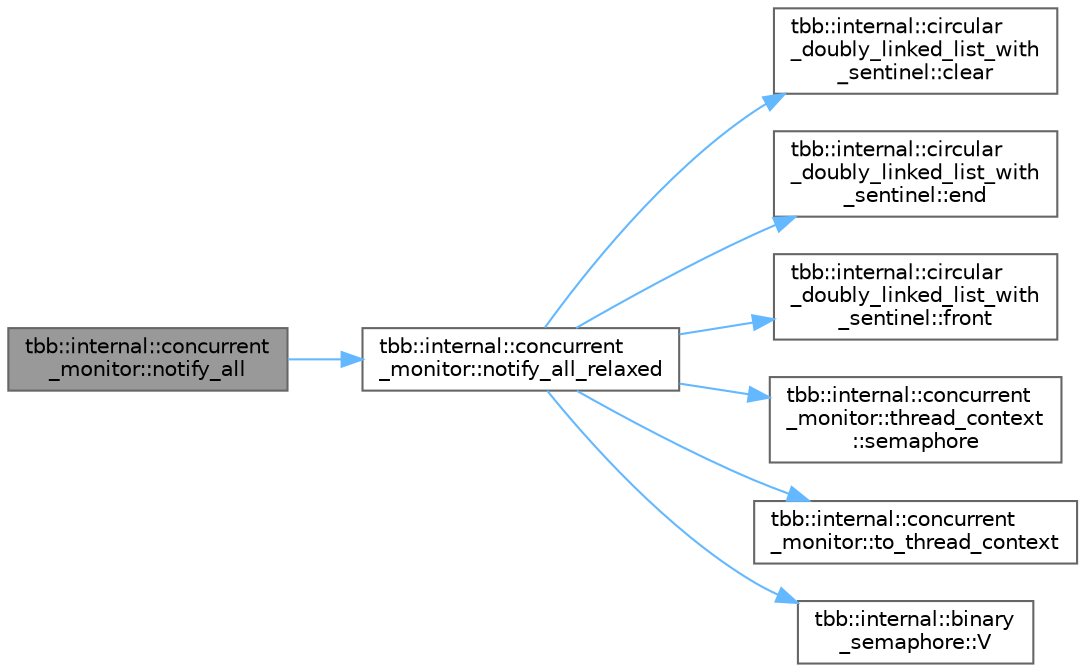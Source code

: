 digraph "tbb::internal::concurrent_monitor::notify_all"
{
 // LATEX_PDF_SIZE
  bgcolor="transparent";
  edge [fontname=Helvetica,fontsize=10,labelfontname=Helvetica,labelfontsize=10];
  node [fontname=Helvetica,fontsize=10,shape=box,height=0.2,width=0.4];
  rankdir="LR";
  Node1 [id="Node000001",label="tbb::internal::concurrent\l_monitor::notify_all",height=0.2,width=0.4,color="gray40", fillcolor="grey60", style="filled", fontcolor="black",tooltip="Notify all waiting threads of the event"];
  Node1 -> Node2 [id="edge8_Node000001_Node000002",color="steelblue1",style="solid",tooltip=" "];
  Node2 [id="Node000002",label="tbb::internal::concurrent\l_monitor::notify_all_relaxed",height=0.2,width=0.4,color="grey40", fillcolor="white", style="filled",URL="$classtbb_1_1internal_1_1concurrent__monitor.html#a3a1925f904f6e7967d0af1dfb35d9dd4",tooltip="Notify all waiting threads of the event; Relaxed version"];
  Node2 -> Node3 [id="edge9_Node000002_Node000003",color="steelblue1",style="solid",tooltip=" "];
  Node3 [id="Node000003",label="tbb::internal::circular\l_doubly_linked_list_with\l_sentinel::clear",height=0.2,width=0.4,color="grey40", fillcolor="white", style="filled",URL="$classtbb_1_1internal_1_1circular__doubly__linked__list__with__sentinel.html#ac5118564083da5ea2976fe6f1c2933be",tooltip=" "];
  Node2 -> Node4 [id="edge10_Node000002_Node000004",color="steelblue1",style="solid",tooltip=" "];
  Node4 [id="Node000004",label="tbb::internal::circular\l_doubly_linked_list_with\l_sentinel::end",height=0.2,width=0.4,color="grey40", fillcolor="white", style="filled",URL="$classtbb_1_1internal_1_1circular__doubly__linked__list__with__sentinel.html#a5410728cb1aee29486eaef2308e0e20b",tooltip=" "];
  Node2 -> Node5 [id="edge11_Node000002_Node000005",color="steelblue1",style="solid",tooltip=" "];
  Node5 [id="Node000005",label="tbb::internal::circular\l_doubly_linked_list_with\l_sentinel::front",height=0.2,width=0.4,color="grey40", fillcolor="white", style="filled",URL="$classtbb_1_1internal_1_1circular__doubly__linked__list__with__sentinel.html#a5e6e265aefac24cc7a16c8354783f49f",tooltip=" "];
  Node2 -> Node6 [id="edge12_Node000002_Node000006",color="steelblue1",style="solid",tooltip=" "];
  Node6 [id="Node000006",label="tbb::internal::concurrent\l_monitor::thread_context\l::semaphore",height=0.2,width=0.4,color="grey40", fillcolor="white", style="filled",URL="$classtbb_1_1internal_1_1concurrent__monitor_1_1thread__context.html#a5716be4f9dadc8926481697caea67539",tooltip=" "];
  Node2 -> Node7 [id="edge13_Node000002_Node000007",color="steelblue1",style="solid",tooltip=" "];
  Node7 [id="Node000007",label="tbb::internal::concurrent\l_monitor::to_thread_context",height=0.2,width=0.4,color="grey40", fillcolor="white", style="filled",URL="$classtbb_1_1internal_1_1concurrent__monitor.html#a3b1642a3cd3a51c38fab22d4a77726d4",tooltip=" "];
  Node2 -> Node8 [id="edge14_Node000002_Node000008",color="steelblue1",style="solid",tooltip=" "];
  Node8 [id="Node000008",label="tbb::internal::binary\l_semaphore::V",height=0.2,width=0.4,color="grey40", fillcolor="white", style="filled",URL="$classtbb_1_1internal_1_1binary__semaphore.html#a737af267999b3cdf979b1ec26ae71516",tooltip="post/release"];
}
